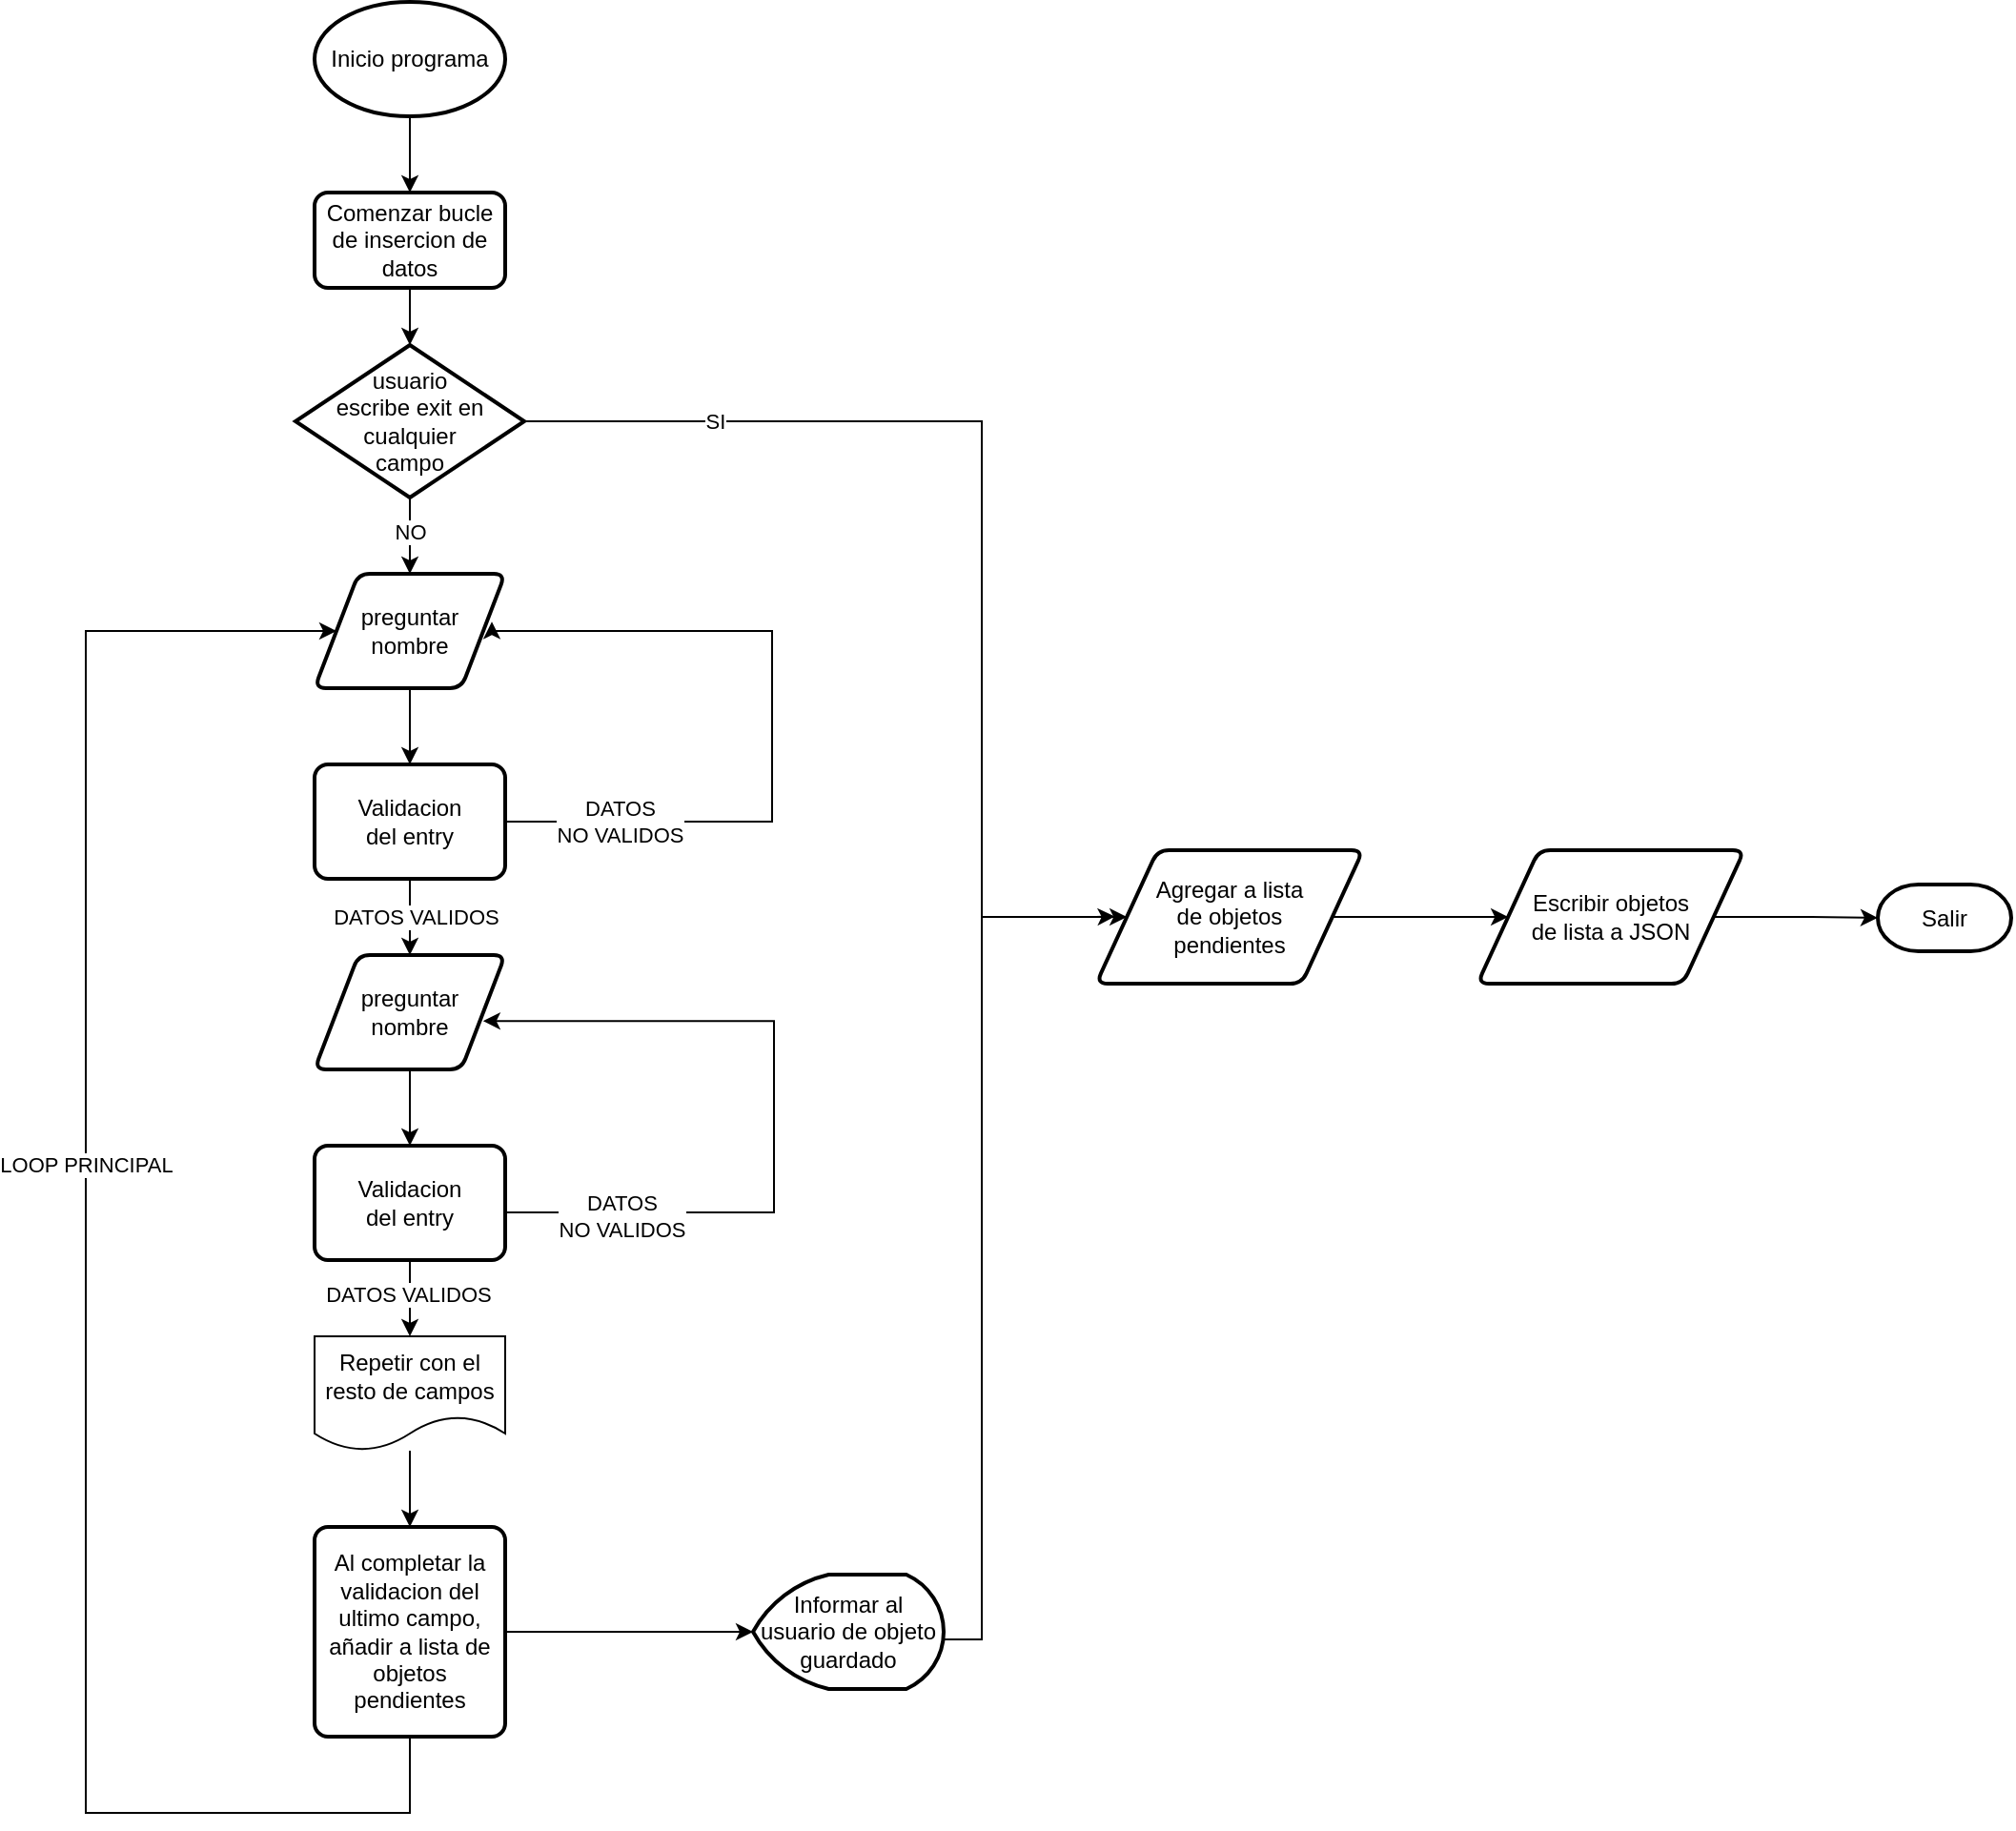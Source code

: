 <mxfile version="22.1.11" type="github">
  <diagram name="Página-1" id="iFua0zxMI-7FKsJxMskk">
    <mxGraphModel dx="2035" dy="2199" grid="1" gridSize="10" guides="1" tooltips="1" connect="1" arrows="1" fold="1" page="1" pageScale="1" pageWidth="827" pageHeight="1169" math="0" shadow="0">
      <root>
        <mxCell id="0" />
        <mxCell id="1" parent="0" />
        <mxCell id="FBTDGhvQd9iHtvluBnvP-15" style="edgeStyle=orthogonalEdgeStyle;rounded=0;orthogonalLoop=1;jettySize=auto;html=1;entryX=0.5;entryY=0;entryDx=0;entryDy=0;" parent="1" source="2J-52WXHvImh-Mbyndy5-1" target="FBTDGhvQd9iHtvluBnvP-2" edge="1">
          <mxGeometry relative="1" as="geometry" />
        </mxCell>
        <mxCell id="2J-52WXHvImh-Mbyndy5-1" value="Inicio programa" style="strokeWidth=2;html=1;shape=mxgraph.flowchart.start_1;whiteSpace=wrap;" parent="1" vertex="1">
          <mxGeometry x="270" y="-20" width="100" height="60" as="geometry" />
        </mxCell>
        <mxCell id="FBTDGhvQd9iHtvluBnvP-2" value="Comenzar bucle de insercion de datos" style="rounded=1;whiteSpace=wrap;html=1;absoluteArcSize=1;arcSize=14;strokeWidth=2;" parent="1" vertex="1">
          <mxGeometry x="270" y="80" width="100" height="50" as="geometry" />
        </mxCell>
        <mxCell id="INGkJFrF7P2sIygFmhnR-3" style="edgeStyle=orthogonalEdgeStyle;rounded=0;orthogonalLoop=1;jettySize=auto;html=1;entryX=0.5;entryY=0;entryDx=0;entryDy=0;" parent="1" source="FBTDGhvQd9iHtvluBnvP-3" target="INGkJFrF7P2sIygFmhnR-2" edge="1">
          <mxGeometry relative="1" as="geometry" />
        </mxCell>
        <mxCell id="FBTDGhvQd9iHtvluBnvP-3" value="preguntar&lt;br&gt;nombre" style="shape=parallelogram;html=1;strokeWidth=2;perimeter=parallelogramPerimeter;whiteSpace=wrap;rounded=1;arcSize=12;size=0.23;" parent="1" vertex="1">
          <mxGeometry x="270" y="280" width="100" height="60" as="geometry" />
        </mxCell>
        <mxCell id="FBTDGhvQd9iHtvluBnvP-13" style="edgeStyle=orthogonalEdgeStyle;rounded=0;orthogonalLoop=1;jettySize=auto;html=1;entryX=0.5;entryY=0;entryDx=0;entryDy=0;" parent="1" source="FBTDGhvQd9iHtvluBnvP-4" target="FBTDGhvQd9iHtvluBnvP-3" edge="1">
          <mxGeometry relative="1" as="geometry" />
        </mxCell>
        <mxCell id="FBTDGhvQd9iHtvluBnvP-14" value="NO" style="edgeLabel;html=1;align=center;verticalAlign=middle;resizable=0;points=[];" parent="FBTDGhvQd9iHtvluBnvP-13" vertex="1" connectable="0">
          <mxGeometry x="-0.131" y="1" relative="1" as="geometry">
            <mxPoint x="-1" as="offset" />
          </mxGeometry>
        </mxCell>
        <mxCell id="FBTDGhvQd9iHtvluBnvP-4" value="usuario escribe exit en cualquier campo" style="strokeWidth=2;shape=mxgraph.flowchart.decision;whiteSpace=wrap;html=1;spacingLeft=20;spacingRight=20;" parent="1" vertex="1">
          <mxGeometry x="260" y="160" width="120" height="80" as="geometry" />
        </mxCell>
        <mxCell id="XSH8M456T1QL8aBTBaH3-13" style="edgeStyle=orthogonalEdgeStyle;rounded=0;orthogonalLoop=1;jettySize=auto;html=1;entryX=0;entryY=0.5;entryDx=0;entryDy=0;" edge="1" parent="1" source="FBTDGhvQd9iHtvluBnvP-6" target="XSH8M456T1QL8aBTBaH3-12">
          <mxGeometry relative="1" as="geometry" />
        </mxCell>
        <mxCell id="FBTDGhvQd9iHtvluBnvP-6" value="Agregar a lista&lt;br&gt;de objetos pendientes" style="shape=parallelogram;html=1;strokeWidth=2;perimeter=parallelogramPerimeter;whiteSpace=wrap;rounded=1;arcSize=12;size=0.23;spacingLeft=20;spacingRight=20;" parent="1" vertex="1">
          <mxGeometry x="680" y="425" width="140" height="70" as="geometry" />
        </mxCell>
        <mxCell id="FBTDGhvQd9iHtvluBnvP-7" value="Salir" style="strokeWidth=2;html=1;shape=mxgraph.flowchart.terminator;whiteSpace=wrap;" parent="1" vertex="1">
          <mxGeometry x="1090" y="443" width="70" height="35" as="geometry" />
        </mxCell>
        <mxCell id="FBTDGhvQd9iHtvluBnvP-9" style="edgeStyle=orthogonalEdgeStyle;rounded=0;orthogonalLoop=1;jettySize=auto;html=1;entryX=0.07;entryY=0.497;entryDx=0;entryDy=0;entryPerimeter=0;" parent="1" source="FBTDGhvQd9iHtvluBnvP-4" target="FBTDGhvQd9iHtvluBnvP-6" edge="1">
          <mxGeometry relative="1" as="geometry">
            <Array as="points">
              <mxPoint x="620" y="200" />
              <mxPoint x="620" y="460" />
              <mxPoint x="680" y="460" />
            </Array>
          </mxGeometry>
        </mxCell>
        <mxCell id="FBTDGhvQd9iHtvluBnvP-10" value="SI" style="edgeLabel;html=1;align=center;verticalAlign=middle;resizable=0;points=[];" parent="FBTDGhvQd9iHtvluBnvP-9" vertex="1" connectable="0">
          <mxGeometry x="-0.103" y="-1" relative="1" as="geometry">
            <mxPoint x="-139" y="-16" as="offset" />
          </mxGeometry>
        </mxCell>
        <mxCell id="FBTDGhvQd9iHtvluBnvP-12" style="edgeStyle=orthogonalEdgeStyle;rounded=0;orthogonalLoop=1;jettySize=auto;html=1;exitX=0.5;exitY=1;exitDx=0;exitDy=0;entryX=0.5;entryY=0;entryDx=0;entryDy=0;entryPerimeter=0;" parent="1" source="FBTDGhvQd9iHtvluBnvP-2" target="FBTDGhvQd9iHtvluBnvP-4" edge="1">
          <mxGeometry relative="1" as="geometry" />
        </mxCell>
        <mxCell id="INGkJFrF7P2sIygFmhnR-5" style="edgeStyle=orthogonalEdgeStyle;rounded=0;orthogonalLoop=1;jettySize=auto;html=1;entryX=0.93;entryY=0.419;entryDx=0;entryDy=0;entryPerimeter=0;" parent="1" source="INGkJFrF7P2sIygFmhnR-2" target="FBTDGhvQd9iHtvluBnvP-3" edge="1">
          <mxGeometry relative="1" as="geometry">
            <mxPoint x="500" y="370" as="targetPoint" />
            <Array as="points">
              <mxPoint x="510" y="410" />
              <mxPoint x="510" y="310" />
              <mxPoint x="363" y="310" />
            </Array>
          </mxGeometry>
        </mxCell>
        <mxCell id="INGkJFrF7P2sIygFmhnR-6" value="DATOS&lt;br&gt;NO VALIDOS" style="edgeLabel;html=1;align=center;verticalAlign=middle;resizable=0;points=[];" parent="INGkJFrF7P2sIygFmhnR-5" vertex="1" connectable="0">
          <mxGeometry x="-0.643" relative="1" as="geometry">
            <mxPoint x="-10" as="offset" />
          </mxGeometry>
        </mxCell>
        <mxCell id="INGkJFrF7P2sIygFmhnR-8" style="edgeStyle=orthogonalEdgeStyle;rounded=0;orthogonalLoop=1;jettySize=auto;html=1;entryX=0.5;entryY=0;entryDx=0;entryDy=0;" parent="1" source="INGkJFrF7P2sIygFmhnR-2" target="INGkJFrF7P2sIygFmhnR-7" edge="1">
          <mxGeometry relative="1" as="geometry" />
        </mxCell>
        <mxCell id="INGkJFrF7P2sIygFmhnR-9" value="DATOS VALIDOS" style="edgeLabel;html=1;align=center;verticalAlign=middle;resizable=0;points=[];" parent="INGkJFrF7P2sIygFmhnR-8" vertex="1" connectable="0">
          <mxGeometry x="-0.003" y="3" relative="1" as="geometry">
            <mxPoint as="offset" />
          </mxGeometry>
        </mxCell>
        <mxCell id="INGkJFrF7P2sIygFmhnR-2" value="Validacion&lt;br&gt;del entry" style="rounded=1;whiteSpace=wrap;html=1;absoluteArcSize=1;arcSize=14;strokeWidth=2;" parent="1" vertex="1">
          <mxGeometry x="270" y="380" width="100" height="60" as="geometry" />
        </mxCell>
        <mxCell id="INGkJFrF7P2sIygFmhnR-11" style="edgeStyle=orthogonalEdgeStyle;rounded=0;orthogonalLoop=1;jettySize=auto;html=1;entryX=0.5;entryY=0;entryDx=0;entryDy=0;" parent="1" source="INGkJFrF7P2sIygFmhnR-7" target="INGkJFrF7P2sIygFmhnR-10" edge="1">
          <mxGeometry relative="1" as="geometry" />
        </mxCell>
        <mxCell id="INGkJFrF7P2sIygFmhnR-7" value="preguntar&lt;br&gt;nombre" style="shape=parallelogram;html=1;strokeWidth=2;perimeter=parallelogramPerimeter;whiteSpace=wrap;rounded=1;arcSize=12;size=0.23;" parent="1" vertex="1">
          <mxGeometry x="270" y="480" width="100" height="60" as="geometry" />
        </mxCell>
        <mxCell id="XSH8M456T1QL8aBTBaH3-1" style="edgeStyle=orthogonalEdgeStyle;rounded=0;orthogonalLoop=1;jettySize=auto;html=1;entryX=0.884;entryY=0.577;entryDx=0;entryDy=0;entryPerimeter=0;" edge="1" parent="1" source="INGkJFrF7P2sIygFmhnR-10" target="INGkJFrF7P2sIygFmhnR-7">
          <mxGeometry relative="1" as="geometry">
            <mxPoint x="480" y="600" as="targetPoint" />
            <Array as="points">
              <mxPoint x="511" y="615" />
              <mxPoint x="511" y="515" />
            </Array>
          </mxGeometry>
        </mxCell>
        <mxCell id="XSH8M456T1QL8aBTBaH3-2" value="DATOS&lt;br&gt;NO VALIDOS" style="edgeLabel;html=1;align=center;verticalAlign=middle;resizable=0;points=[];" vertex="1" connectable="0" parent="XSH8M456T1QL8aBTBaH3-1">
          <mxGeometry x="-0.694" y="-2" relative="1" as="geometry">
            <mxPoint as="offset" />
          </mxGeometry>
        </mxCell>
        <mxCell id="XSH8M456T1QL8aBTBaH3-4" style="edgeStyle=orthogonalEdgeStyle;rounded=0;orthogonalLoop=1;jettySize=auto;html=1;entryX=0.5;entryY=0;entryDx=0;entryDy=0;" edge="1" parent="1" source="INGkJFrF7P2sIygFmhnR-10" target="XSH8M456T1QL8aBTBaH3-3">
          <mxGeometry relative="1" as="geometry" />
        </mxCell>
        <mxCell id="XSH8M456T1QL8aBTBaH3-5" value="DATOS VALIDOS" style="edgeLabel;html=1;align=center;verticalAlign=middle;resizable=0;points=[];" vertex="1" connectable="0" parent="XSH8M456T1QL8aBTBaH3-4">
          <mxGeometry x="-0.134" y="-1" relative="1" as="geometry">
            <mxPoint as="offset" />
          </mxGeometry>
        </mxCell>
        <mxCell id="INGkJFrF7P2sIygFmhnR-10" value="Validacion&lt;br&gt;del entry" style="rounded=1;whiteSpace=wrap;html=1;absoluteArcSize=1;arcSize=14;strokeWidth=2;" parent="1" vertex="1">
          <mxGeometry x="270" y="580" width="100" height="60" as="geometry" />
        </mxCell>
        <mxCell id="XSH8M456T1QL8aBTBaH3-8" style="edgeStyle=orthogonalEdgeStyle;rounded=0;orthogonalLoop=1;jettySize=auto;html=1;entryX=0.5;entryY=0;entryDx=0;entryDy=0;" edge="1" parent="1" source="XSH8M456T1QL8aBTBaH3-3" target="XSH8M456T1QL8aBTBaH3-6">
          <mxGeometry relative="1" as="geometry" />
        </mxCell>
        <mxCell id="XSH8M456T1QL8aBTBaH3-3" value="Repetir con el resto de campos" style="shape=document;whiteSpace=wrap;html=1;boundedLbl=1;" vertex="1" parent="1">
          <mxGeometry x="270" y="680" width="100" height="60" as="geometry" />
        </mxCell>
        <mxCell id="XSH8M456T1QL8aBTBaH3-15" style="edgeStyle=orthogonalEdgeStyle;rounded=0;orthogonalLoop=1;jettySize=auto;html=1;entryX=0;entryY=0.5;entryDx=0;entryDy=0;" edge="1" parent="1" source="XSH8M456T1QL8aBTBaH3-6" target="FBTDGhvQd9iHtvluBnvP-3">
          <mxGeometry relative="1" as="geometry">
            <mxPoint x="120" y="310" as="targetPoint" />
            <Array as="points">
              <mxPoint x="320" y="930" />
              <mxPoint x="150" y="930" />
              <mxPoint x="150" y="310" />
            </Array>
          </mxGeometry>
        </mxCell>
        <mxCell id="XSH8M456T1QL8aBTBaH3-16" value="LOOP PRINCIPAL" style="edgeLabel;html=1;align=center;verticalAlign=middle;resizable=0;points=[];" vertex="1" connectable="0" parent="XSH8M456T1QL8aBTBaH3-15">
          <mxGeometry x="-0.07" y="3" relative="1" as="geometry">
            <mxPoint x="3" y="-103" as="offset" />
          </mxGeometry>
        </mxCell>
        <mxCell id="XSH8M456T1QL8aBTBaH3-6" value="Al completar la validacion del ultimo campo, añadir a lista de objetos pendientes" style="rounded=1;whiteSpace=wrap;html=1;absoluteArcSize=1;arcSize=14;strokeWidth=2;" vertex="1" parent="1">
          <mxGeometry x="270" y="780" width="100" height="110" as="geometry" />
        </mxCell>
        <mxCell id="XSH8M456T1QL8aBTBaH3-11" style="edgeStyle=orthogonalEdgeStyle;rounded=0;orthogonalLoop=1;jettySize=auto;html=1;" edge="1" parent="1" target="FBTDGhvQd9iHtvluBnvP-6">
          <mxGeometry relative="1" as="geometry">
            <mxPoint x="696.1" y="477.5" as="targetPoint" />
            <mxPoint x="570" y="837.5" as="sourcePoint" />
            <Array as="points">
              <mxPoint x="570" y="839" />
              <mxPoint x="620" y="839" />
              <mxPoint x="620" y="460" />
            </Array>
          </mxGeometry>
        </mxCell>
        <mxCell id="XSH8M456T1QL8aBTBaH3-9" value="Informar al usuario de objeto&lt;br&gt;guardado" style="strokeWidth=2;html=1;shape=mxgraph.flowchart.display;whiteSpace=wrap;" vertex="1" parent="1">
          <mxGeometry x="500" y="805" width="100" height="60" as="geometry" />
        </mxCell>
        <mxCell id="XSH8M456T1QL8aBTBaH3-10" style="edgeStyle=orthogonalEdgeStyle;rounded=0;orthogonalLoop=1;jettySize=auto;html=1;entryX=0;entryY=0.5;entryDx=0;entryDy=0;entryPerimeter=0;" edge="1" parent="1" source="XSH8M456T1QL8aBTBaH3-6" target="XSH8M456T1QL8aBTBaH3-9">
          <mxGeometry relative="1" as="geometry" />
        </mxCell>
        <mxCell id="XSH8M456T1QL8aBTBaH3-14" style="edgeStyle=orthogonalEdgeStyle;rounded=0;orthogonalLoop=1;jettySize=auto;html=1;" edge="1" parent="1" source="XSH8M456T1QL8aBTBaH3-12" target="FBTDGhvQd9iHtvluBnvP-7">
          <mxGeometry relative="1" as="geometry" />
        </mxCell>
        <mxCell id="XSH8M456T1QL8aBTBaH3-12" value="Escribir objetos de lista a JSON" style="shape=parallelogram;html=1;strokeWidth=2;perimeter=parallelogramPerimeter;whiteSpace=wrap;rounded=1;arcSize=12;size=0.23;spacingLeft=20;spacingRight=20;" vertex="1" parent="1">
          <mxGeometry x="880" y="425" width="140" height="70" as="geometry" />
        </mxCell>
      </root>
    </mxGraphModel>
  </diagram>
</mxfile>
